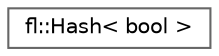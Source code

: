 digraph "Graphical Class Hierarchy"
{
 // INTERACTIVE_SVG=YES
 // LATEX_PDF_SIZE
  bgcolor="transparent";
  edge [fontname=Helvetica,fontsize=10,labelfontname=Helvetica,labelfontsize=10];
  node [fontname=Helvetica,fontsize=10,shape=box,height=0.2,width=0.4];
  rankdir="LR";
  Node0 [id="Node000000",label="fl::Hash\< bool \>",height=0.2,width=0.4,color="grey40", fillcolor="white", style="filled",URL="$d3/d88/structfl_1_1_hash_3_01bool_01_4.html",tooltip=" "];
}
